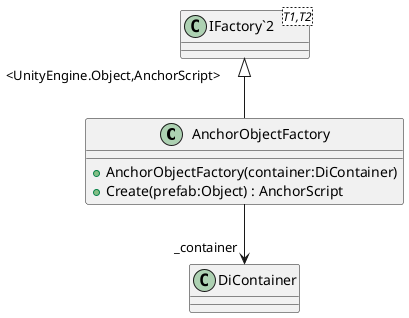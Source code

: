 @startuml
class AnchorObjectFactory {
    + AnchorObjectFactory(container:DiContainer)
    + Create(prefab:Object) : AnchorScript
}
class "IFactory`2"<T1,T2> {
}
"IFactory`2" "<UnityEngine.Object,AnchorScript>" <|-- AnchorObjectFactory
AnchorObjectFactory --> "_container" DiContainer
@enduml
